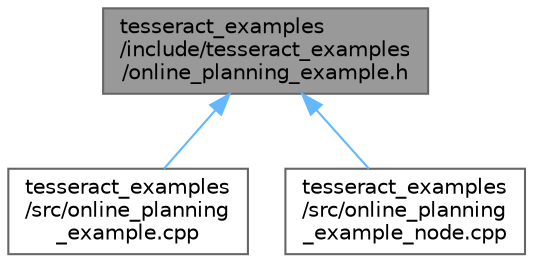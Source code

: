 digraph "tesseract_examples/include/tesseract_examples/online_planning_example.h"
{
 // LATEX_PDF_SIZE
  bgcolor="transparent";
  edge [fontname=Helvetica,fontsize=10,labelfontname=Helvetica,labelfontsize=10];
  node [fontname=Helvetica,fontsize=10,shape=box,height=0.2,width=0.4];
  Node1 [label="tesseract_examples\l/include/tesseract_examples\l/online_planning_example.h",height=0.2,width=0.4,color="gray40", fillcolor="grey60", style="filled", fontcolor="black",tooltip="This example demonstrates using trajopt to plan in an \"online\" manner. As the environment is changed ..."];
  Node1 -> Node2 [dir="back",color="steelblue1",style="solid"];
  Node2 [label="tesseract_examples\l/src/online_planning\l_example.cpp",height=0.2,width=0.4,color="grey40", fillcolor="white", style="filled",URL="$d7/dc8/online__planning__example_8cpp.html",tooltip="This example demonstrates using trajopt to plan in an \"online\" manner. As the environment is changed ..."];
  Node1 -> Node3 [dir="back",color="steelblue1",style="solid"];
  Node3 [label="tesseract_examples\l/src/online_planning\l_example_node.cpp",height=0.2,width=0.4,color="grey40", fillcolor="white", style="filled",URL="$d0/db2/online__planning__example__node_8cpp.html",tooltip="This example demonstrates using trajopt to plan in an \"online\" manner. As the environment is changed ..."];
}
